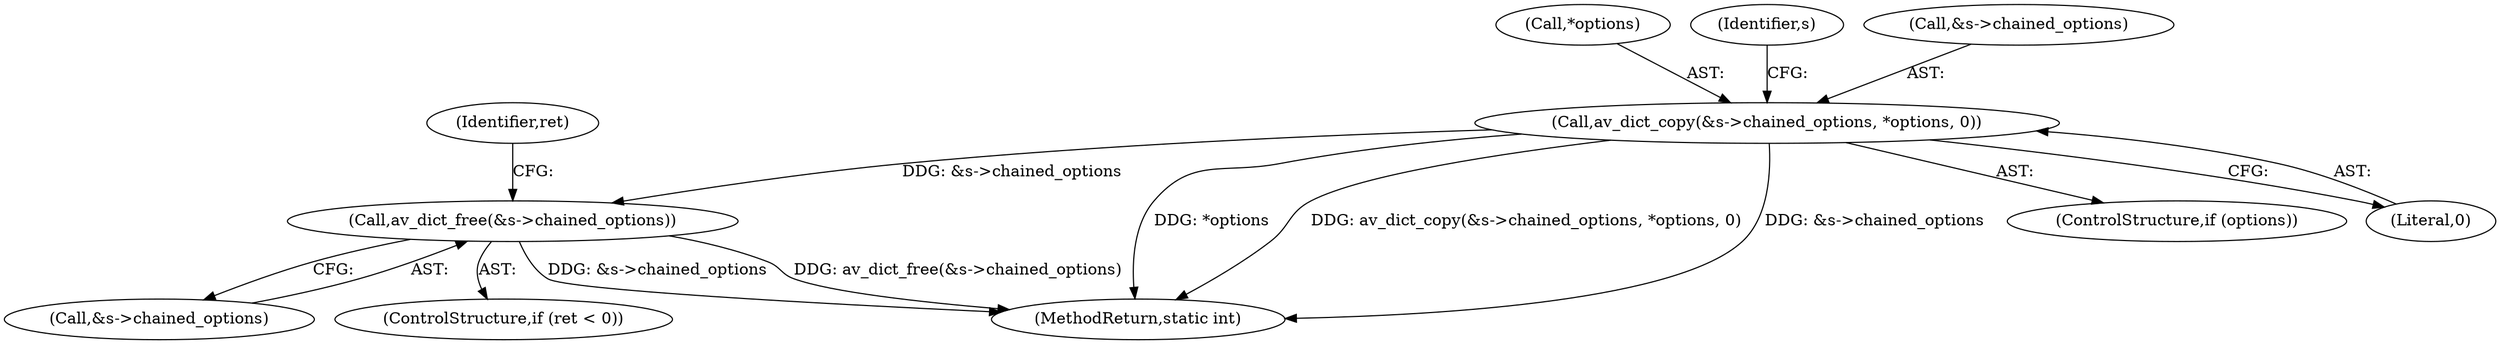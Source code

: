 digraph "0_FFmpeg_2a05c8f813de6f2278827734bf8102291e7484aa_1@API" {
"1000152" [label="(Call,av_dict_copy(&s->chained_options, *options, 0))"];
"1000252" [label="(Call,av_dict_free(&s->chained_options))"];
"1000252" [label="(Call,av_dict_free(&s->chained_options))"];
"1000253" [label="(Call,&s->chained_options)"];
"1000157" [label="(Call,*options)"];
"1000259" [label="(MethodReturn,static int)"];
"1000258" [label="(Identifier,ret)"];
"1000150" [label="(ControlStructure,if (options))"];
"1000162" [label="(Identifier,s)"];
"1000159" [label="(Literal,0)"];
"1000152" [label="(Call,av_dict_copy(&s->chained_options, *options, 0))"];
"1000153" [label="(Call,&s->chained_options)"];
"1000248" [label="(ControlStructure,if (ret < 0))"];
"1000152" -> "1000150"  [label="AST: "];
"1000152" -> "1000159"  [label="CFG: "];
"1000153" -> "1000152"  [label="AST: "];
"1000157" -> "1000152"  [label="AST: "];
"1000159" -> "1000152"  [label="AST: "];
"1000162" -> "1000152"  [label="CFG: "];
"1000152" -> "1000259"  [label="DDG: *options"];
"1000152" -> "1000259"  [label="DDG: av_dict_copy(&s->chained_options, *options, 0)"];
"1000152" -> "1000259"  [label="DDG: &s->chained_options"];
"1000152" -> "1000252"  [label="DDG: &s->chained_options"];
"1000252" -> "1000248"  [label="AST: "];
"1000252" -> "1000253"  [label="CFG: "];
"1000253" -> "1000252"  [label="AST: "];
"1000258" -> "1000252"  [label="CFG: "];
"1000252" -> "1000259"  [label="DDG: &s->chained_options"];
"1000252" -> "1000259"  [label="DDG: av_dict_free(&s->chained_options)"];
}
